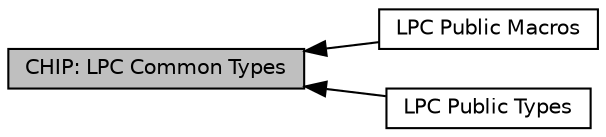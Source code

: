 digraph "CHIP: LPC Common Types"
{
  edge [fontname="Helvetica",fontsize="10",labelfontname="Helvetica",labelfontsize="10"];
  node [fontname="Helvetica",fontsize="10",shape=record];
  rankdir=LR;
  Node2 [label="LPC Public Macros",height=0.2,width=0.4,color="black", fillcolor="white", style="filled",URL="$group___l_p_c___types___public___macros.html"];
  Node1 [label="LPC Public Types",height=0.2,width=0.4,color="black", fillcolor="white", style="filled",URL="$group___l_p_c___types___public___types.html"];
  Node0 [label="CHIP: LPC Common Types",height=0.2,width=0.4,color="black", fillcolor="grey75", style="filled", fontcolor="black"];
  Node0->Node1 [shape=plaintext, dir="back", style="solid"];
  Node0->Node2 [shape=plaintext, dir="back", style="solid"];
}
